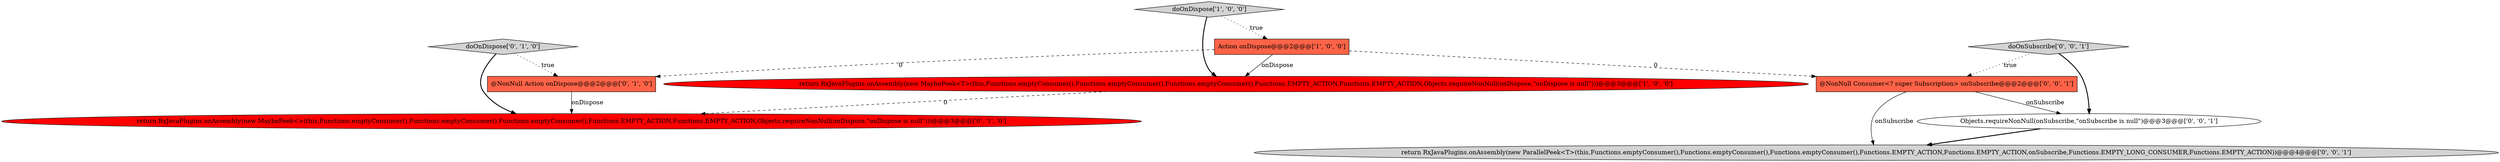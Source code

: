 digraph {
4 [style = filled, label = "@NonNull Action onDispose@@@2@@@['0', '1', '0']", fillcolor = tomato, shape = box image = "AAA1AAABBB2BBB"];
5 [style = filled, label = "return RxJavaPlugins.onAssembly(new MaybePeek<>(this,Functions.emptyConsumer(),Functions.emptyConsumer(),Functions.emptyConsumer(),Functions.EMPTY_ACTION,Functions.EMPTY_ACTION,Objects.requireNonNull(onDispose,\"onDispose is null\")))@@@3@@@['0', '1', '0']", fillcolor = red, shape = ellipse image = "AAA1AAABBB2BBB"];
2 [style = filled, label = "return RxJavaPlugins.onAssembly(new MaybePeek<T>(this,Functions.emptyConsumer(),Functions.emptyConsumer(),Functions.emptyConsumer(),Functions.EMPTY_ACTION,Functions.EMPTY_ACTION,Objects.requireNonNull(onDispose,\"onDispose is null\")))@@@3@@@['1', '0', '0']", fillcolor = red, shape = ellipse image = "AAA1AAABBB1BBB"];
9 [style = filled, label = "Objects.requireNonNull(onSubscribe,\"onSubscribe is null\")@@@3@@@['0', '0', '1']", fillcolor = white, shape = ellipse image = "AAA0AAABBB3BBB"];
8 [style = filled, label = "doOnSubscribe['0', '0', '1']", fillcolor = lightgray, shape = diamond image = "AAA0AAABBB3BBB"];
6 [style = filled, label = "@NonNull Consumer<? super Subscription> onSubscribe@@@2@@@['0', '0', '1']", fillcolor = tomato, shape = box image = "AAA0AAABBB3BBB"];
0 [style = filled, label = "doOnDispose['1', '0', '0']", fillcolor = lightgray, shape = diamond image = "AAA0AAABBB1BBB"];
3 [style = filled, label = "doOnDispose['0', '1', '0']", fillcolor = lightgray, shape = diamond image = "AAA0AAABBB2BBB"];
7 [style = filled, label = "return RxJavaPlugins.onAssembly(new ParallelPeek<T>(this,Functions.emptyConsumer(),Functions.emptyConsumer(),Functions.emptyConsumer(),Functions.EMPTY_ACTION,Functions.EMPTY_ACTION,onSubscribe,Functions.EMPTY_LONG_CONSUMER,Functions.EMPTY_ACTION))@@@4@@@['0', '0', '1']", fillcolor = lightgray, shape = ellipse image = "AAA0AAABBB3BBB"];
1 [style = filled, label = "Action onDispose@@@2@@@['1', '0', '0']", fillcolor = tomato, shape = box image = "AAA1AAABBB1BBB"];
1->2 [style = solid, label="onDispose"];
1->4 [style = dashed, label="0"];
3->4 [style = dotted, label="true"];
2->5 [style = dashed, label="0"];
3->5 [style = bold, label=""];
0->2 [style = bold, label=""];
8->6 [style = dotted, label="true"];
4->5 [style = solid, label="onDispose"];
6->9 [style = solid, label="onSubscribe"];
9->7 [style = bold, label=""];
6->7 [style = solid, label="onSubscribe"];
1->6 [style = dashed, label="0"];
0->1 [style = dotted, label="true"];
8->9 [style = bold, label=""];
}
